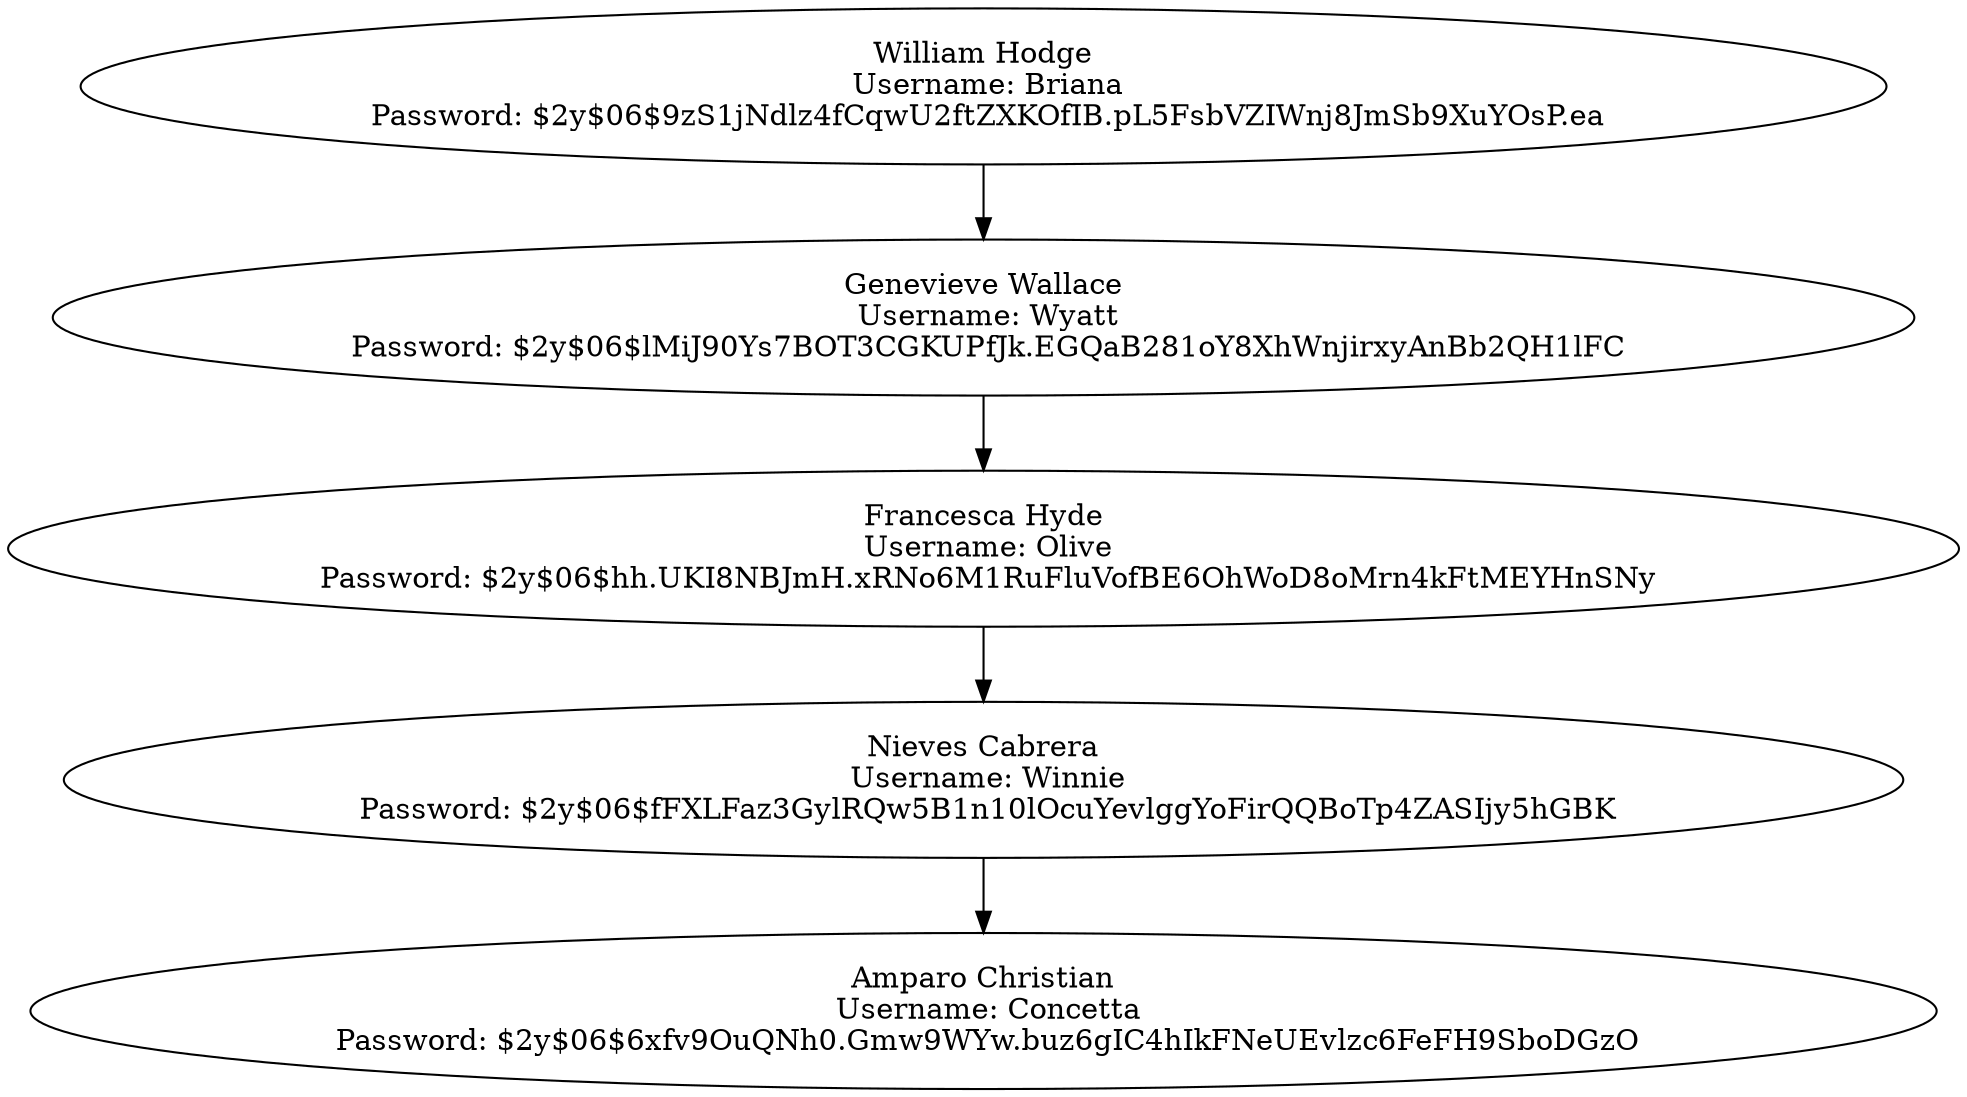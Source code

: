 digraph G{9789611590172[label="William Hodge
 Username: Briana
 Password: $2y$06$9zS1jNdlz4fCqwU2ftZXKOfIB.pL5FsbVZIWnj8JmSb9XuYOsP.ea"];
9789611590172->7196958094069;
7196958094069[label="Genevieve Wallace
 Username: Wyatt
 Password: $2y$06$lMiJ90Ys7BOT3CGKUPfJk.EGQaB281oY8XhWnjirxyAnBb2QH1lFC"];
7196958094069->7920879245361;
7920879245361[label="Francesca Hyde
 Username: Olive
 Password: $2y$06$hh.UKI8NBJmH.xRNo6M1RuFluVofBE6OhWoD8oMrn4kFtMEYHnSNy"];
7920879245361->4635574897635;
4635574897635[label="Nieves Cabrera
 Username: Winnie
 Password: $2y$06$fFXLFaz3GylRQw5B1n10lOcuYevlggYoFirQQBoTp4ZASIjy5hGBK"];
4635574897635->9092207681372;
9092207681372[label="Amparo Christian
 Username: Concetta
 Password: $2y$06$6xfv9OuQNh0.Gmw9WYw.buz6gIC4hIkFNeUEvlzc6FeFH9SboDGzO"];
}